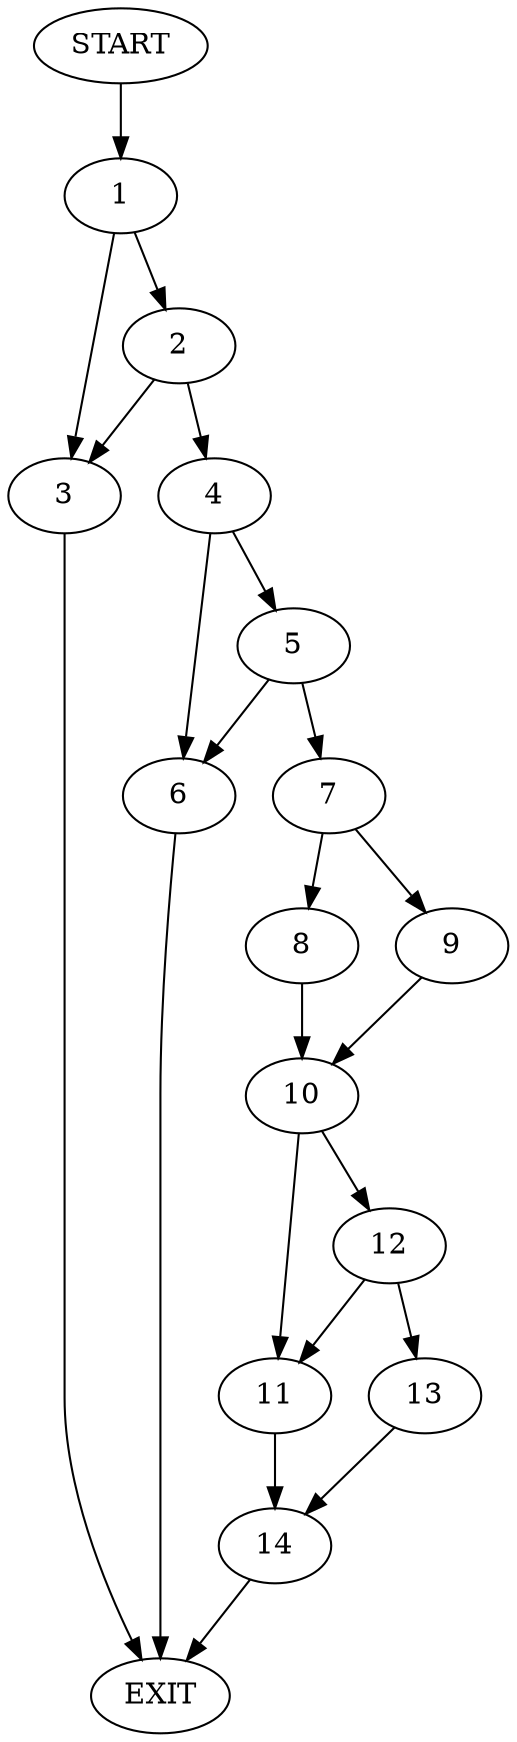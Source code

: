 digraph {
0 [label="START"]
15 [label="EXIT"]
0 -> 1
1 -> 2
1 -> 3
2 -> 4
2 -> 3
3 -> 15
4 -> 5
4 -> 6
5 -> 7
5 -> 6
6 -> 15
7 -> 8
7 -> 9
8 -> 10
9 -> 10
10 -> 11
10 -> 12
12 -> 13
12 -> 11
11 -> 14
13 -> 14
14 -> 15
}

